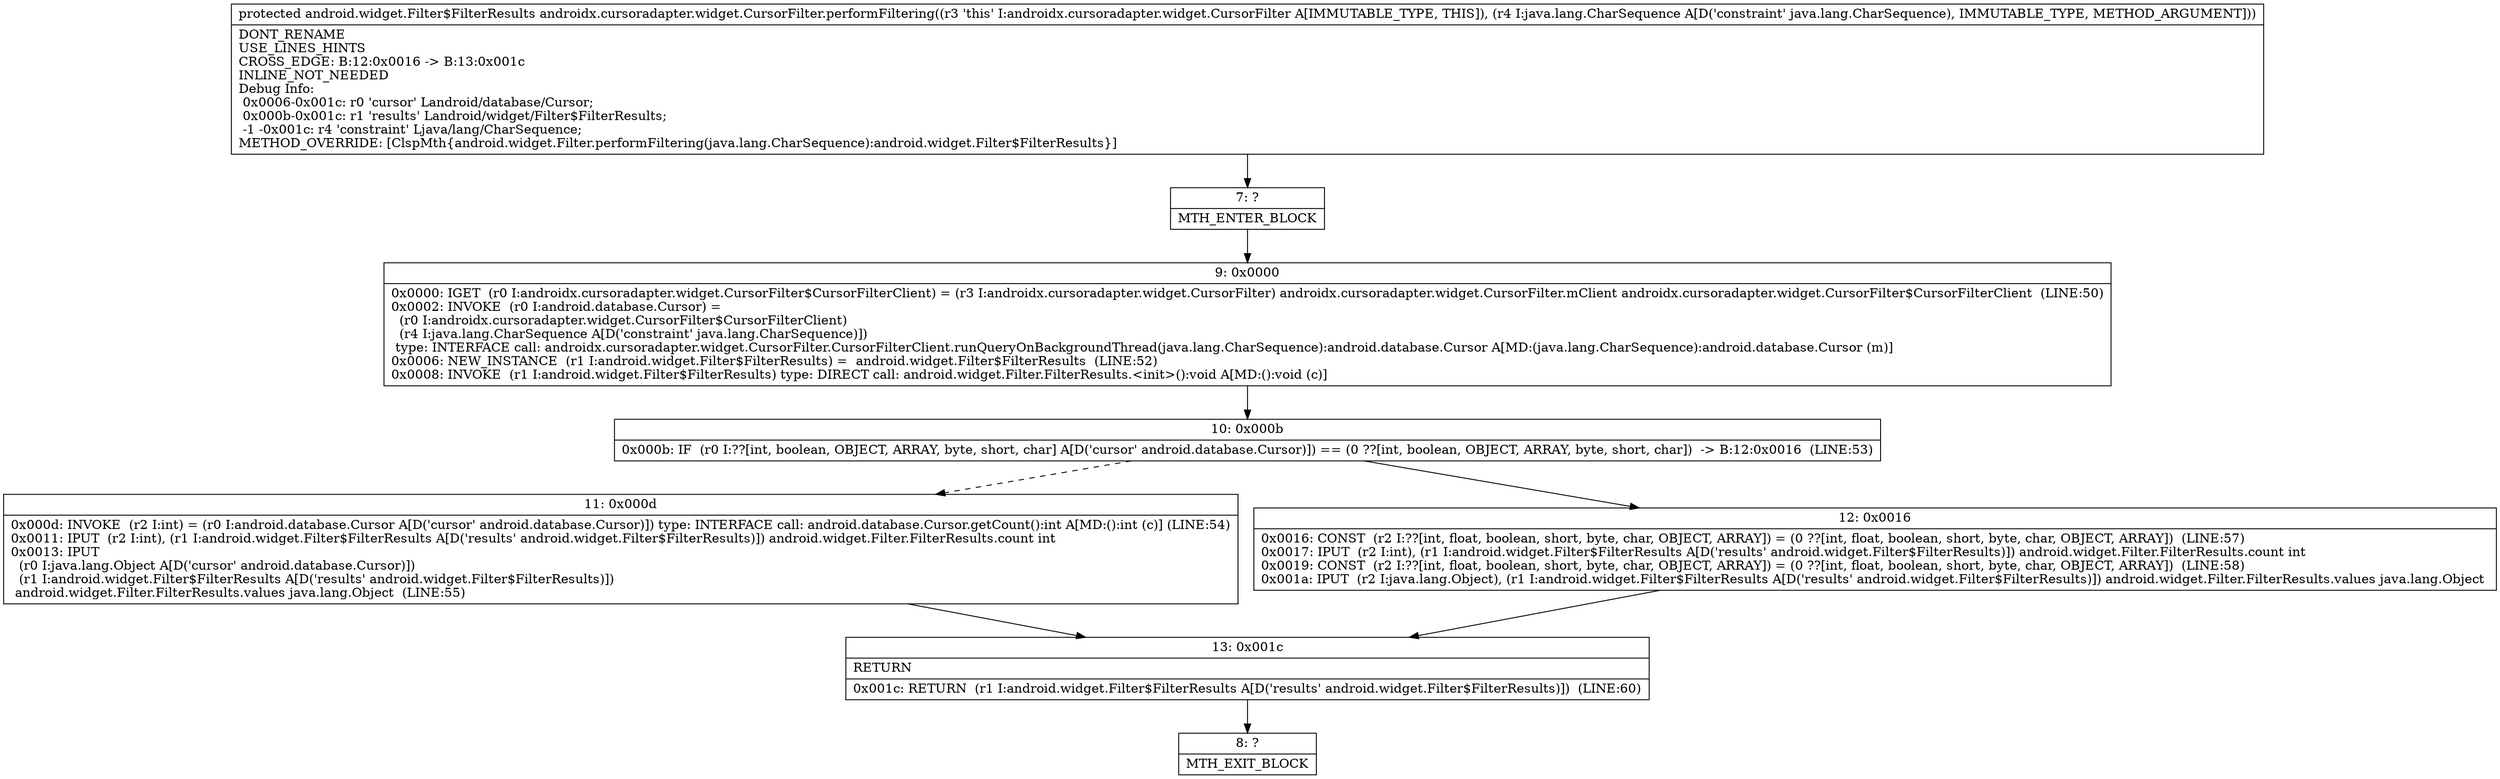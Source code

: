 digraph "CFG forandroidx.cursoradapter.widget.CursorFilter.performFiltering(Ljava\/lang\/CharSequence;)Landroid\/widget\/Filter$FilterResults;" {
Node_7 [shape=record,label="{7\:\ ?|MTH_ENTER_BLOCK\l}"];
Node_9 [shape=record,label="{9\:\ 0x0000|0x0000: IGET  (r0 I:androidx.cursoradapter.widget.CursorFilter$CursorFilterClient) = (r3 I:androidx.cursoradapter.widget.CursorFilter) androidx.cursoradapter.widget.CursorFilter.mClient androidx.cursoradapter.widget.CursorFilter$CursorFilterClient  (LINE:50)\l0x0002: INVOKE  (r0 I:android.database.Cursor) = \l  (r0 I:androidx.cursoradapter.widget.CursorFilter$CursorFilterClient)\l  (r4 I:java.lang.CharSequence A[D('constraint' java.lang.CharSequence)])\l type: INTERFACE call: androidx.cursoradapter.widget.CursorFilter.CursorFilterClient.runQueryOnBackgroundThread(java.lang.CharSequence):android.database.Cursor A[MD:(java.lang.CharSequence):android.database.Cursor (m)]\l0x0006: NEW_INSTANCE  (r1 I:android.widget.Filter$FilterResults) =  android.widget.Filter$FilterResults  (LINE:52)\l0x0008: INVOKE  (r1 I:android.widget.Filter$FilterResults) type: DIRECT call: android.widget.Filter.FilterResults.\<init\>():void A[MD:():void (c)]\l}"];
Node_10 [shape=record,label="{10\:\ 0x000b|0x000b: IF  (r0 I:??[int, boolean, OBJECT, ARRAY, byte, short, char] A[D('cursor' android.database.Cursor)]) == (0 ??[int, boolean, OBJECT, ARRAY, byte, short, char])  \-\> B:12:0x0016  (LINE:53)\l}"];
Node_11 [shape=record,label="{11\:\ 0x000d|0x000d: INVOKE  (r2 I:int) = (r0 I:android.database.Cursor A[D('cursor' android.database.Cursor)]) type: INTERFACE call: android.database.Cursor.getCount():int A[MD:():int (c)] (LINE:54)\l0x0011: IPUT  (r2 I:int), (r1 I:android.widget.Filter$FilterResults A[D('results' android.widget.Filter$FilterResults)]) android.widget.Filter.FilterResults.count int \l0x0013: IPUT  \l  (r0 I:java.lang.Object A[D('cursor' android.database.Cursor)])\l  (r1 I:android.widget.Filter$FilterResults A[D('results' android.widget.Filter$FilterResults)])\l android.widget.Filter.FilterResults.values java.lang.Object  (LINE:55)\l}"];
Node_13 [shape=record,label="{13\:\ 0x001c|RETURN\l|0x001c: RETURN  (r1 I:android.widget.Filter$FilterResults A[D('results' android.widget.Filter$FilterResults)])  (LINE:60)\l}"];
Node_8 [shape=record,label="{8\:\ ?|MTH_EXIT_BLOCK\l}"];
Node_12 [shape=record,label="{12\:\ 0x0016|0x0016: CONST  (r2 I:??[int, float, boolean, short, byte, char, OBJECT, ARRAY]) = (0 ??[int, float, boolean, short, byte, char, OBJECT, ARRAY])  (LINE:57)\l0x0017: IPUT  (r2 I:int), (r1 I:android.widget.Filter$FilterResults A[D('results' android.widget.Filter$FilterResults)]) android.widget.Filter.FilterResults.count int \l0x0019: CONST  (r2 I:??[int, float, boolean, short, byte, char, OBJECT, ARRAY]) = (0 ??[int, float, boolean, short, byte, char, OBJECT, ARRAY])  (LINE:58)\l0x001a: IPUT  (r2 I:java.lang.Object), (r1 I:android.widget.Filter$FilterResults A[D('results' android.widget.Filter$FilterResults)]) android.widget.Filter.FilterResults.values java.lang.Object \l}"];
MethodNode[shape=record,label="{protected android.widget.Filter$FilterResults androidx.cursoradapter.widget.CursorFilter.performFiltering((r3 'this' I:androidx.cursoradapter.widget.CursorFilter A[IMMUTABLE_TYPE, THIS]), (r4 I:java.lang.CharSequence A[D('constraint' java.lang.CharSequence), IMMUTABLE_TYPE, METHOD_ARGUMENT]))  | DONT_RENAME\lUSE_LINES_HINTS\lCROSS_EDGE: B:12:0x0016 \-\> B:13:0x001c\lINLINE_NOT_NEEDED\lDebug Info:\l  0x0006\-0x001c: r0 'cursor' Landroid\/database\/Cursor;\l  0x000b\-0x001c: r1 'results' Landroid\/widget\/Filter$FilterResults;\l  \-1 \-0x001c: r4 'constraint' Ljava\/lang\/CharSequence;\lMETHOD_OVERRIDE: [ClspMth\{android.widget.Filter.performFiltering(java.lang.CharSequence):android.widget.Filter$FilterResults\}]\l}"];
MethodNode -> Node_7;Node_7 -> Node_9;
Node_9 -> Node_10;
Node_10 -> Node_11[style=dashed];
Node_10 -> Node_12;
Node_11 -> Node_13;
Node_13 -> Node_8;
Node_12 -> Node_13;
}


